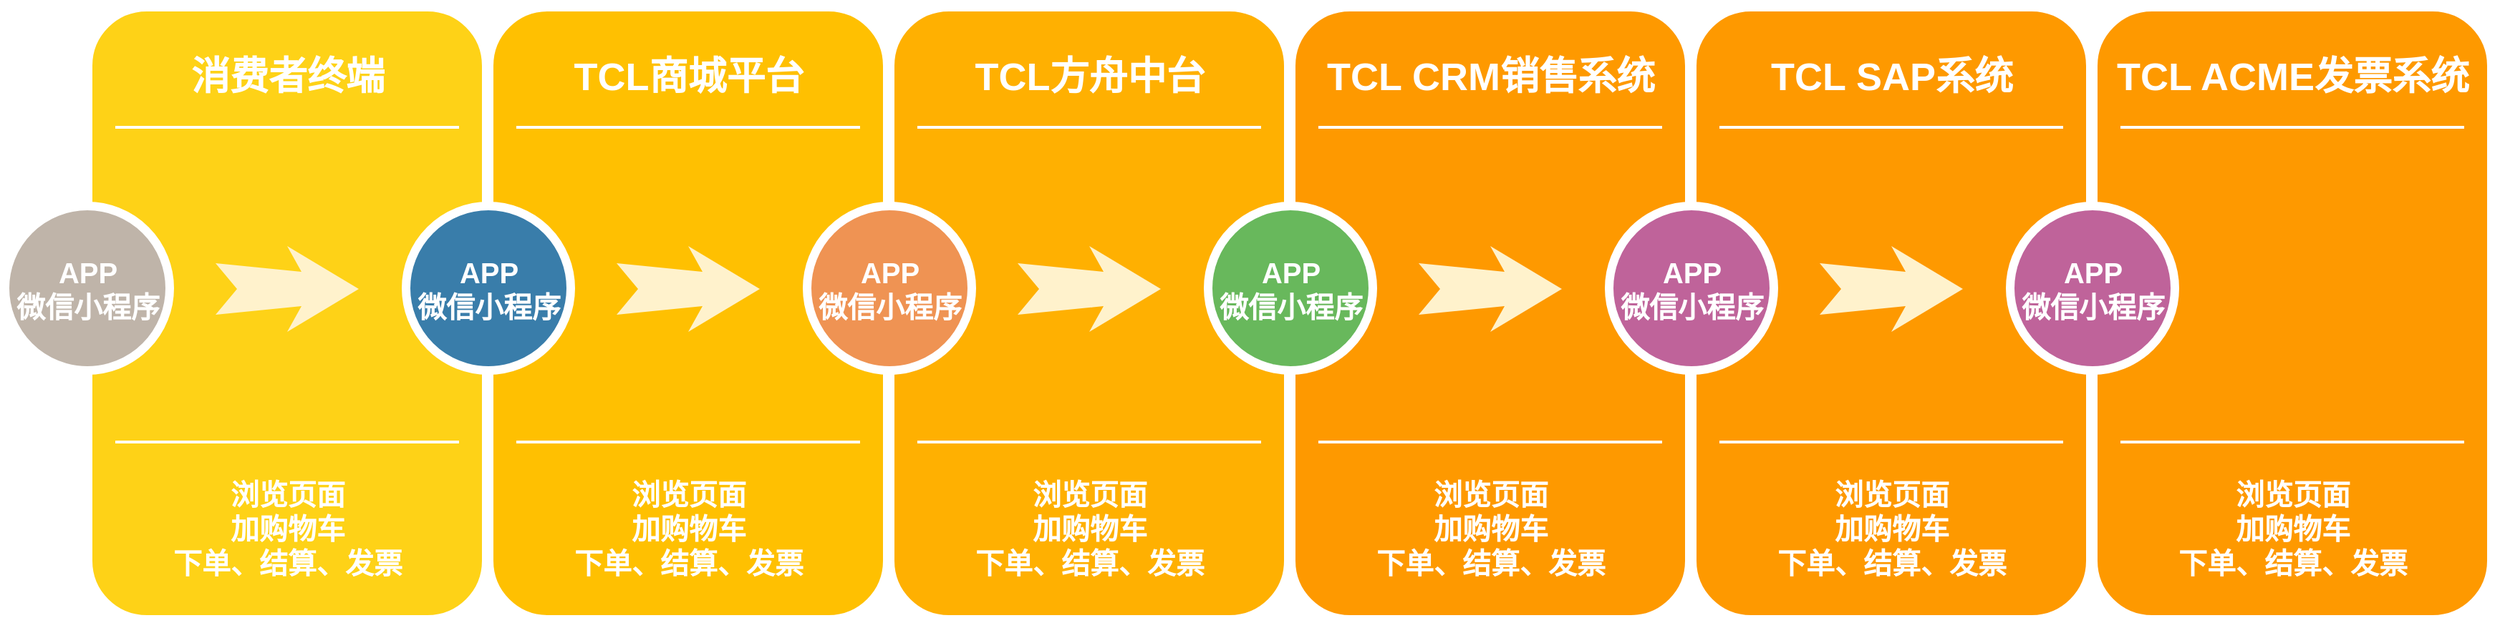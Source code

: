 <mxfile version="14.9.7" type="github">
  <diagram name="Page-1" id="12e1b939-464a-85fe-373e-61e167be1490">
    <mxGraphModel dx="2031" dy="1089" grid="1" gridSize="10" guides="1" tooltips="1" connect="1" arrows="1" fold="1" page="1" pageScale="1.5" pageWidth="1169" pageHeight="826" background="none" math="0" shadow="0">
      <root>
        <mxCell id="0" />
        <mxCell id="1" parent="0" />
        <mxCell id="60da8b9f42644d3a-2" value="" style="whiteSpace=wrap;html=1;rounded=1;shadow=0;strokeWidth=8;fontSize=20;align=center;fillColor=#FED217;strokeColor=#FFFFFF;" parent="1" vertex="1">
          <mxGeometry x="61.5" y="221" width="280" height="430" as="geometry" />
        </mxCell>
        <mxCell id="60da8b9f42644d3a-3" value="消费者终端" style="text;html=1;strokeColor=none;fillColor=none;align=center;verticalAlign=middle;whiteSpace=wrap;rounded=0;shadow=0;fontSize=27;fontColor=#FFFFFF;fontStyle=1" parent="1" vertex="1">
          <mxGeometry x="61.5" y="241" width="280" height="60" as="geometry" />
        </mxCell>
        <mxCell id="60da8b9f42644d3a-4" value="浏览页面&lt;div style=&quot;font-size: 20px&quot;&gt;加购物车&lt;/div&gt;&lt;div style=&quot;font-size: 20px&quot;&gt;下单、结算、发票&lt;/div&gt;" style="text;html=1;strokeColor=none;fillColor=none;align=center;verticalAlign=middle;whiteSpace=wrap;rounded=0;shadow=0;fontSize=20;fontColor=#FFFFFF;fontStyle=1" parent="1" vertex="1">
          <mxGeometry x="61.5" y="541" width="280" height="90" as="geometry" />
        </mxCell>
        <mxCell id="60da8b9f42644d3a-6" value="" style="line;strokeWidth=2;html=1;rounded=0;shadow=0;fontSize=27;align=center;fillColor=none;strokeColor=#FFFFFF;" parent="1" vertex="1">
          <mxGeometry x="81.5" y="301" width="240" height="10" as="geometry" />
        </mxCell>
        <mxCell id="60da8b9f42644d3a-7" value="" style="line;strokeWidth=2;html=1;rounded=0;shadow=0;fontSize=27;align=center;fillColor=none;strokeColor=#FFFFFF;" parent="1" vertex="1">
          <mxGeometry x="81.5" y="521" width="240" height="10" as="geometry" />
        </mxCell>
        <mxCell id="60da8b9f42644d3a-8" value="APP&lt;br style=&quot;font-size: 20px;&quot;&gt;微信小程序" style="ellipse;whiteSpace=wrap;html=1;rounded=0;shadow=0;strokeWidth=6;fontSize=20;align=center;fillColor=#BFB4A9;strokeColor=#FFFFFF;fontColor=#FFFFFF;fontStyle=1" parent="1" vertex="1">
          <mxGeometry x="4.5" y="361" width="115" height="115" as="geometry" />
        </mxCell>
        <mxCell id="60da8b9f42644d3a-9" value="" style="html=1;shadow=0;dashed=0;align=center;verticalAlign=middle;shape=mxgraph.arrows2.stylisedArrow;dy=0.6;dx=40;notch=15;feather=0.4;rounded=0;strokeWidth=1;fontSize=27;strokeColor=none;fillColor=#fff2cc;" parent="1" vertex="1">
          <mxGeometry x="151.5" y="389" width="100" height="60" as="geometry" />
        </mxCell>
        <mxCell id="60da8b9f42644d3a-17" value="" style="whiteSpace=wrap;html=1;rounded=1;shadow=0;strokeWidth=8;fontSize=20;align=center;fillColor=#FFC001;strokeColor=#FFFFFF;" parent="1" vertex="1">
          <mxGeometry x="341.5" y="221" width="280" height="430" as="geometry" />
        </mxCell>
        <mxCell id="60da8b9f42644d3a-18" value="TCL商城平台" style="text;html=1;strokeColor=none;fillColor=none;align=center;verticalAlign=middle;whiteSpace=wrap;rounded=0;shadow=0;fontSize=27;fontColor=#FFFFFF;fontStyle=1" parent="1" vertex="1">
          <mxGeometry x="341.5" y="241" width="280" height="60" as="geometry" />
        </mxCell>
        <mxCell id="60da8b9f42644d3a-19" value="&lt;span style=&quot;font-size: 20px ; font-weight: 700&quot;&gt;浏览页面&lt;/span&gt;&lt;div style=&quot;font-size: 20px ; font-weight: 700&quot;&gt;加购物车&lt;/div&gt;&lt;div style=&quot;font-size: 20px ; font-weight: 700&quot;&gt;下单、结算、发票&lt;/div&gt;" style="text;html=1;strokeColor=none;fillColor=none;align=center;verticalAlign=middle;whiteSpace=wrap;rounded=0;shadow=0;fontSize=14;fontColor=#FFFFFF;" parent="1" vertex="1">
          <mxGeometry x="341.5" y="541" width="280" height="90" as="geometry" />
        </mxCell>
        <mxCell id="60da8b9f42644d3a-20" value="" style="line;strokeWidth=2;html=1;rounded=0;shadow=0;fontSize=27;align=center;fillColor=none;strokeColor=#FFFFFF;" parent="1" vertex="1">
          <mxGeometry x="361.5" y="301" width="240" height="10" as="geometry" />
        </mxCell>
        <mxCell id="60da8b9f42644d3a-21" value="" style="line;strokeWidth=2;html=1;rounded=0;shadow=0;fontSize=27;align=center;fillColor=none;strokeColor=#FFFFFF;" parent="1" vertex="1">
          <mxGeometry x="361.5" y="521" width="240" height="10" as="geometry" />
        </mxCell>
        <mxCell id="60da8b9f42644d3a-22" value="&lt;span style=&quot;font-size: 20px ; font-weight: 700&quot;&gt;APP&lt;/span&gt;&lt;br style=&quot;font-size: 20px ; font-weight: 700&quot;&gt;&lt;span style=&quot;font-size: 20px ; font-weight: 700&quot;&gt;微信小程序&lt;/span&gt;" style="ellipse;whiteSpace=wrap;html=1;rounded=0;shadow=0;strokeWidth=6;fontSize=14;align=center;fillColor=#397DAA;strokeColor=#FFFFFF;fontColor=#FFFFFF;" parent="1" vertex="1">
          <mxGeometry x="284.5" y="361" width="115" height="115" as="geometry" />
        </mxCell>
        <mxCell id="60da8b9f42644d3a-23" value="" style="html=1;shadow=0;dashed=0;align=center;verticalAlign=middle;shape=mxgraph.arrows2.stylisedArrow;dy=0.6;dx=40;notch=15;feather=0.4;rounded=0;strokeWidth=1;fontSize=27;strokeColor=none;fillColor=#fff2cc;" parent="1" vertex="1">
          <mxGeometry x="431.5" y="389" width="100" height="60" as="geometry" />
        </mxCell>
        <mxCell id="60da8b9f42644d3a-24" value="" style="whiteSpace=wrap;html=1;rounded=1;shadow=0;strokeWidth=8;fontSize=20;align=center;fillColor=#FFB001;strokeColor=#FFFFFF;" parent="1" vertex="1">
          <mxGeometry x="621.5" y="221" width="280" height="430" as="geometry" />
        </mxCell>
        <mxCell id="60da8b9f42644d3a-25" value="TCL方舟中台" style="text;html=1;strokeColor=none;fillColor=none;align=center;verticalAlign=middle;whiteSpace=wrap;rounded=0;shadow=0;fontSize=27;fontColor=#FFFFFF;fontStyle=1" parent="1" vertex="1">
          <mxGeometry x="621.5" y="241" width="280" height="60" as="geometry" />
        </mxCell>
        <mxCell id="60da8b9f42644d3a-26" value="&lt;span style=&quot;font-size: 20px ; font-weight: 700&quot;&gt;浏览页面&lt;/span&gt;&lt;div style=&quot;font-size: 20px ; font-weight: 700&quot;&gt;加购物车&lt;/div&gt;&lt;div style=&quot;font-size: 20px ; font-weight: 700&quot;&gt;下单、结算、发票&lt;/div&gt;" style="text;html=1;strokeColor=none;fillColor=none;align=center;verticalAlign=middle;whiteSpace=wrap;rounded=0;shadow=0;fontSize=14;fontColor=#FFFFFF;" parent="1" vertex="1">
          <mxGeometry x="621.5" y="541" width="280" height="90" as="geometry" />
        </mxCell>
        <mxCell id="60da8b9f42644d3a-27" value="" style="line;strokeWidth=2;html=1;rounded=0;shadow=0;fontSize=27;align=center;fillColor=none;strokeColor=#FFFFFF;" parent="1" vertex="1">
          <mxGeometry x="641.5" y="301" width="240" height="10" as="geometry" />
        </mxCell>
        <mxCell id="60da8b9f42644d3a-28" value="" style="line;strokeWidth=2;html=1;rounded=0;shadow=0;fontSize=27;align=center;fillColor=none;strokeColor=#FFFFFF;" parent="1" vertex="1">
          <mxGeometry x="641.5" y="521" width="240" height="10" as="geometry" />
        </mxCell>
        <mxCell id="60da8b9f42644d3a-29" value="&lt;span style=&quot;font-size: 20px ; font-weight: 700&quot;&gt;APP&lt;/span&gt;&lt;br style=&quot;font-size: 20px ; font-weight: 700&quot;&gt;&lt;span style=&quot;font-size: 20px ; font-weight: 700&quot;&gt;微信小程序&lt;/span&gt;" style="ellipse;whiteSpace=wrap;html=1;rounded=0;shadow=0;strokeWidth=6;fontSize=14;align=center;fillColor=#EF9353;strokeColor=#FFFFFF;fontColor=#FFFFFF;" parent="1" vertex="1">
          <mxGeometry x="564.5" y="361" width="115" height="115" as="geometry" />
        </mxCell>
        <mxCell id="60da8b9f42644d3a-30" value="" style="html=1;shadow=0;dashed=0;align=center;verticalAlign=middle;shape=mxgraph.arrows2.stylisedArrow;dy=0.6;dx=40;notch=15;feather=0.4;rounded=0;strokeWidth=1;fontSize=27;strokeColor=none;fillColor=#fff2cc;" parent="1" vertex="1">
          <mxGeometry x="711.5" y="389" width="100" height="60" as="geometry" />
        </mxCell>
        <mxCell id="60da8b9f42644d3a-31" value="" style="whiteSpace=wrap;html=1;rounded=1;shadow=0;strokeWidth=8;fontSize=20;align=center;fillColor=#FE9900;strokeColor=#FFFFFF;" parent="1" vertex="1">
          <mxGeometry x="901.5" y="221" width="280" height="430" as="geometry" />
        </mxCell>
        <mxCell id="60da8b9f42644d3a-32" value="TCL CRM销售系统" style="text;html=1;strokeColor=none;fillColor=none;align=center;verticalAlign=middle;whiteSpace=wrap;rounded=0;shadow=0;fontSize=27;fontColor=#FFFFFF;fontStyle=1" parent="1" vertex="1">
          <mxGeometry x="901.5" y="241" width="280" height="60" as="geometry" />
        </mxCell>
        <mxCell id="60da8b9f42644d3a-33" value="&lt;span style=&quot;font-size: 20px ; font-weight: 700&quot;&gt;浏览页面&lt;/span&gt;&lt;div style=&quot;font-size: 20px ; font-weight: 700&quot;&gt;加购物车&lt;/div&gt;&lt;div style=&quot;font-size: 20px ; font-weight: 700&quot;&gt;下单、结算、发票&lt;/div&gt;" style="text;html=1;strokeColor=none;fillColor=none;align=center;verticalAlign=middle;whiteSpace=wrap;rounded=0;shadow=0;fontSize=14;fontColor=#FFFFFF;" parent="1" vertex="1">
          <mxGeometry x="901.5" y="541" width="280" height="90" as="geometry" />
        </mxCell>
        <mxCell id="60da8b9f42644d3a-34" value="" style="line;strokeWidth=2;html=1;rounded=0;shadow=0;fontSize=27;align=center;fillColor=none;strokeColor=#FFFFFF;" parent="1" vertex="1">
          <mxGeometry x="921.5" y="301" width="240" height="10" as="geometry" />
        </mxCell>
        <mxCell id="60da8b9f42644d3a-35" value="" style="line;strokeWidth=2;html=1;rounded=0;shadow=0;fontSize=27;align=center;fillColor=none;strokeColor=#FFFFFF;" parent="1" vertex="1">
          <mxGeometry x="921.5" y="521" width="240" height="10" as="geometry" />
        </mxCell>
        <mxCell id="60da8b9f42644d3a-36" value="&lt;span style=&quot;font-size: 20px ; font-weight: 700&quot;&gt;APP&lt;/span&gt;&lt;br style=&quot;font-size: 20px ; font-weight: 700&quot;&gt;&lt;span style=&quot;font-size: 20px ; font-weight: 700&quot;&gt;微信小程序&lt;/span&gt;" style="ellipse;whiteSpace=wrap;html=1;rounded=0;shadow=0;strokeWidth=6;fontSize=14;align=center;fillColor=#68B85C;strokeColor=#FFFFFF;fontColor=#FFFFFF;" parent="1" vertex="1">
          <mxGeometry x="844.5" y="361" width="115" height="115" as="geometry" />
        </mxCell>
        <mxCell id="60da8b9f42644d3a-37" value="" style="html=1;shadow=0;dashed=0;align=center;verticalAlign=middle;shape=mxgraph.arrows2.stylisedArrow;dy=0.6;dx=40;notch=15;feather=0.4;rounded=0;strokeWidth=1;fontSize=27;strokeColor=none;fillColor=#fff2cc;" parent="1" vertex="1">
          <mxGeometry x="991.5" y="389" width="100" height="60" as="geometry" />
        </mxCell>
        <mxCell id="5H6u6VppD-pFI-PKJdRa-6" value="" style="whiteSpace=wrap;html=1;rounded=1;shadow=0;strokeWidth=8;fontSize=20;align=center;fillColor=#FE9900;strokeColor=#FFFFFF;" parent="1" vertex="1">
          <mxGeometry x="1181.5" y="221" width="280" height="430" as="geometry" />
        </mxCell>
        <mxCell id="5H6u6VppD-pFI-PKJdRa-7" value="TCL SAP系统" style="text;html=1;strokeColor=none;fillColor=none;align=center;verticalAlign=middle;whiteSpace=wrap;rounded=0;shadow=0;fontSize=27;fontColor=#FFFFFF;fontStyle=1" parent="1" vertex="1">
          <mxGeometry x="1181.5" y="241" width="280" height="60" as="geometry" />
        </mxCell>
        <mxCell id="5H6u6VppD-pFI-PKJdRa-8" value="&lt;span style=&quot;font-size: 20px ; font-weight: 700&quot;&gt;浏览页面&lt;/span&gt;&lt;div style=&quot;font-size: 20px ; font-weight: 700&quot;&gt;加购物车&lt;/div&gt;&lt;div style=&quot;font-size: 20px ; font-weight: 700&quot;&gt;下单、结算、发票&lt;/div&gt;" style="text;html=1;strokeColor=none;fillColor=none;align=center;verticalAlign=middle;whiteSpace=wrap;rounded=0;shadow=0;fontSize=14;fontColor=#FFFFFF;" parent="1" vertex="1">
          <mxGeometry x="1181.5" y="541" width="280" height="90" as="geometry" />
        </mxCell>
        <mxCell id="5H6u6VppD-pFI-PKJdRa-9" value="" style="line;strokeWidth=2;html=1;rounded=0;shadow=0;fontSize=27;align=center;fillColor=none;strokeColor=#FFFFFF;" parent="1" vertex="1">
          <mxGeometry x="1201.5" y="301" width="240" height="10" as="geometry" />
        </mxCell>
        <mxCell id="5H6u6VppD-pFI-PKJdRa-10" value="" style="line;strokeWidth=2;html=1;rounded=0;shadow=0;fontSize=27;align=center;fillColor=none;strokeColor=#FFFFFF;" parent="1" vertex="1">
          <mxGeometry x="1201.5" y="521" width="240" height="10" as="geometry" />
        </mxCell>
        <mxCell id="5H6u6VppD-pFI-PKJdRa-11" value="" style="html=1;shadow=0;dashed=0;align=center;verticalAlign=middle;shape=mxgraph.arrows2.stylisedArrow;dy=0.6;dx=40;notch=15;feather=0.4;rounded=0;strokeWidth=1;fontSize=27;strokeColor=none;fillColor=#fff2cc;" parent="1" vertex="1">
          <mxGeometry x="1271.5" y="389" width="100" height="60" as="geometry" />
        </mxCell>
        <mxCell id="60da8b9f42644d3a-38" value="&lt;span style=&quot;font-size: 20px ; font-weight: 700&quot;&gt;APP&lt;/span&gt;&lt;br style=&quot;font-size: 20px ; font-weight: 700&quot;&gt;&lt;span style=&quot;font-size: 20px ; font-weight: 700&quot;&gt;微信小程序&lt;/span&gt;" style="ellipse;whiteSpace=wrap;html=1;rounded=0;shadow=0;strokeWidth=6;fontSize=14;align=center;fillColor=#BF639A;strokeColor=#FFFFFF;fontColor=#FFFFFF;" parent="1" vertex="1">
          <mxGeometry x="1124.5" y="361" width="115" height="115" as="geometry" />
        </mxCell>
        <mxCell id="5H6u6VppD-pFI-PKJdRa-13" value="" style="whiteSpace=wrap;html=1;rounded=1;shadow=0;strokeWidth=8;fontSize=20;align=center;fillColor=#FE9900;strokeColor=#FFFFFF;" parent="1" vertex="1">
          <mxGeometry x="1461.5" y="221" width="280" height="430" as="geometry" />
        </mxCell>
        <mxCell id="5H6u6VppD-pFI-PKJdRa-14" value="TCL ACME发票系统" style="text;html=1;strokeColor=none;fillColor=none;align=center;verticalAlign=middle;whiteSpace=wrap;rounded=0;shadow=0;fontSize=27;fontColor=#FFFFFF;fontStyle=1" parent="1" vertex="1">
          <mxGeometry x="1461.5" y="241" width="280" height="60" as="geometry" />
        </mxCell>
        <mxCell id="5H6u6VppD-pFI-PKJdRa-15" value="&lt;span style=&quot;font-size: 20px ; font-weight: 700&quot;&gt;浏览页面&lt;/span&gt;&lt;div style=&quot;font-size: 20px ; font-weight: 700&quot;&gt;加购物车&lt;/div&gt;&lt;div style=&quot;font-size: 20px ; font-weight: 700&quot;&gt;下单、结算、发票&lt;/div&gt;" style="text;html=1;strokeColor=none;fillColor=none;align=center;verticalAlign=middle;whiteSpace=wrap;rounded=0;shadow=0;fontSize=14;fontColor=#FFFFFF;" parent="1" vertex="1">
          <mxGeometry x="1461.5" y="541" width="280" height="90" as="geometry" />
        </mxCell>
        <mxCell id="5H6u6VppD-pFI-PKJdRa-16" value="" style="line;strokeWidth=2;html=1;rounded=0;shadow=0;fontSize=27;align=center;fillColor=none;strokeColor=#FFFFFF;" parent="1" vertex="1">
          <mxGeometry x="1481.5" y="301" width="240" height="10" as="geometry" />
        </mxCell>
        <mxCell id="5H6u6VppD-pFI-PKJdRa-17" value="" style="line;strokeWidth=2;html=1;rounded=0;shadow=0;fontSize=27;align=center;fillColor=none;strokeColor=#FFFFFF;" parent="1" vertex="1">
          <mxGeometry x="1481.5" y="521" width="240" height="10" as="geometry" />
        </mxCell>
        <mxCell id="5H6u6VppD-pFI-PKJdRa-12" value="&lt;span style=&quot;font-size: 20px ; font-weight: 700&quot;&gt;APP&lt;/span&gt;&lt;br style=&quot;font-size: 20px ; font-weight: 700&quot;&gt;&lt;span style=&quot;font-size: 20px ; font-weight: 700&quot;&gt;微信小程序&lt;/span&gt;" style="ellipse;whiteSpace=wrap;html=1;rounded=0;shadow=0;strokeWidth=6;fontSize=14;align=center;fillColor=#BF639A;strokeColor=#FFFFFF;fontColor=#FFFFFF;" parent="1" vertex="1">
          <mxGeometry x="1404.5" y="361" width="115" height="115" as="geometry" />
        </mxCell>
      </root>
    </mxGraphModel>
  </diagram>
</mxfile>
